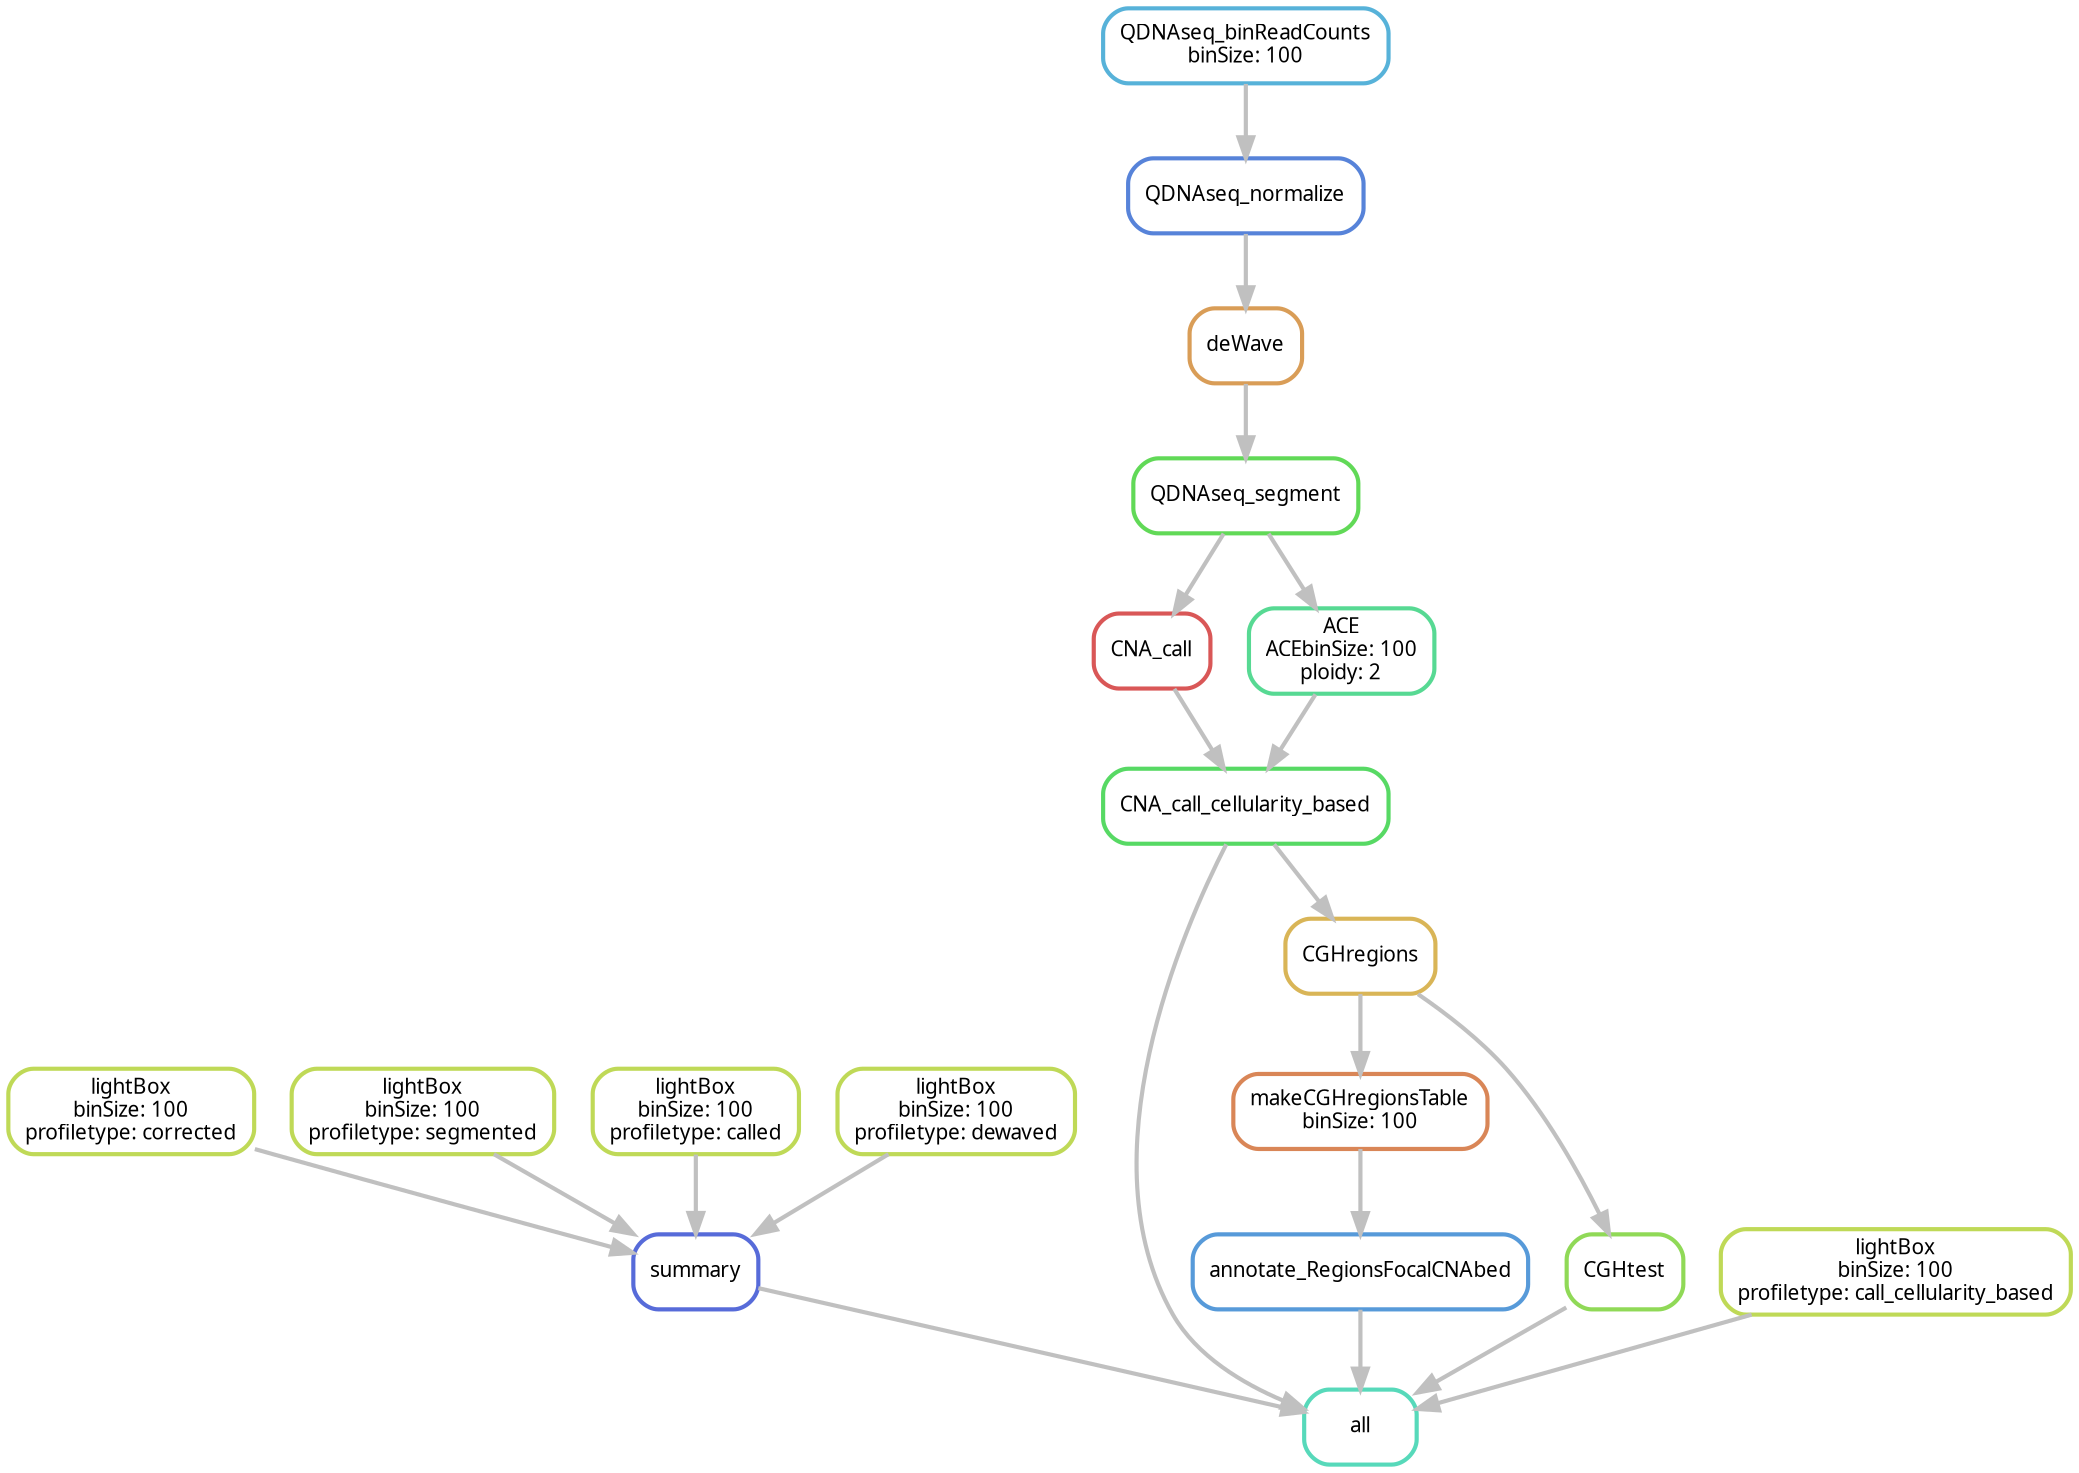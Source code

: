 digraph snakemake_dag {
    graph[bgcolor=white, margin=0];
    node[shape=box, style=rounded, fontname=sans,                 fontsize=10, penwidth=2];
    edge[penwidth=2, color=grey];
	0[label = "all", color = "0.46 0.6 0.85", style="rounded"];
	1[label = "summary", color = "0.64 0.6 0.85", style="rounded"];
	2[label = "lightBox\nbinSize: 100\nprofiletype: corrected", color = "0.20 0.6 0.85", style="rounded"];
	3[label = "lightBox\nbinSize: 100\nprofiletype: segmented", color = "0.20 0.6 0.85", style="rounded"];
	4[label = "lightBox\nbinSize: 100\nprofiletype: called", color = "0.20 0.6 0.85", style="rounded"];
	5[label = "lightBox\nbinSize: 100\nprofiletype: dewaved", color = "0.20 0.6 0.85", style="rounded"];
	6[label = "annotate_RegionsFocalCNAbed", color = "0.58 0.6 0.85", style="rounded"];
	7[label = "makeCGHregionsTable\nbinSize: 100", color = "0.06 0.6 0.85", style="rounded"];
	8[label = "CGHregions", color = "0.12 0.6 0.85", style="rounded"];
	9[label = "CNA_call_cellularity_based", color = "0.35 0.6 0.85", style="rounded"];
	10[label = "CNA_call", color = "0.00 0.6 0.85", style="rounded"];
	11[label = "QDNAseq_segment", color = "0.32 0.6 0.85", style="rounded"];
	12[label = "deWave", color = "0.09 0.6 0.85", style="rounded"];
	13[label = "QDNAseq_normalize", color = "0.61 0.6 0.85", style="rounded"];
	14[label = "QDNAseq_binReadCounts\nbinSize: 100", color = "0.55 0.6 0.85", style="rounded"];
	15[label = "ACE\nACEbinSize: 100\nploidy: 2", color = "0.41 0.6 0.85", style="rounded"];
	16[label = "CGHtest", color = "0.26 0.6 0.85", style="rounded"];
	17[label = "lightBox\nbinSize: 100\nprofiletype: call_cellularity_based", color = "0.20 0.6 0.85", style="rounded"];
	1 -> 0
	6 -> 0
	16 -> 0
	9 -> 0
	17 -> 0
	2 -> 1
	3 -> 1
	4 -> 1
	5 -> 1
	7 -> 6
	8 -> 7
	9 -> 8
	10 -> 9
	15 -> 9
	11 -> 10
	12 -> 11
	13 -> 12
	14 -> 13
	11 -> 15
	8 -> 16
}            
